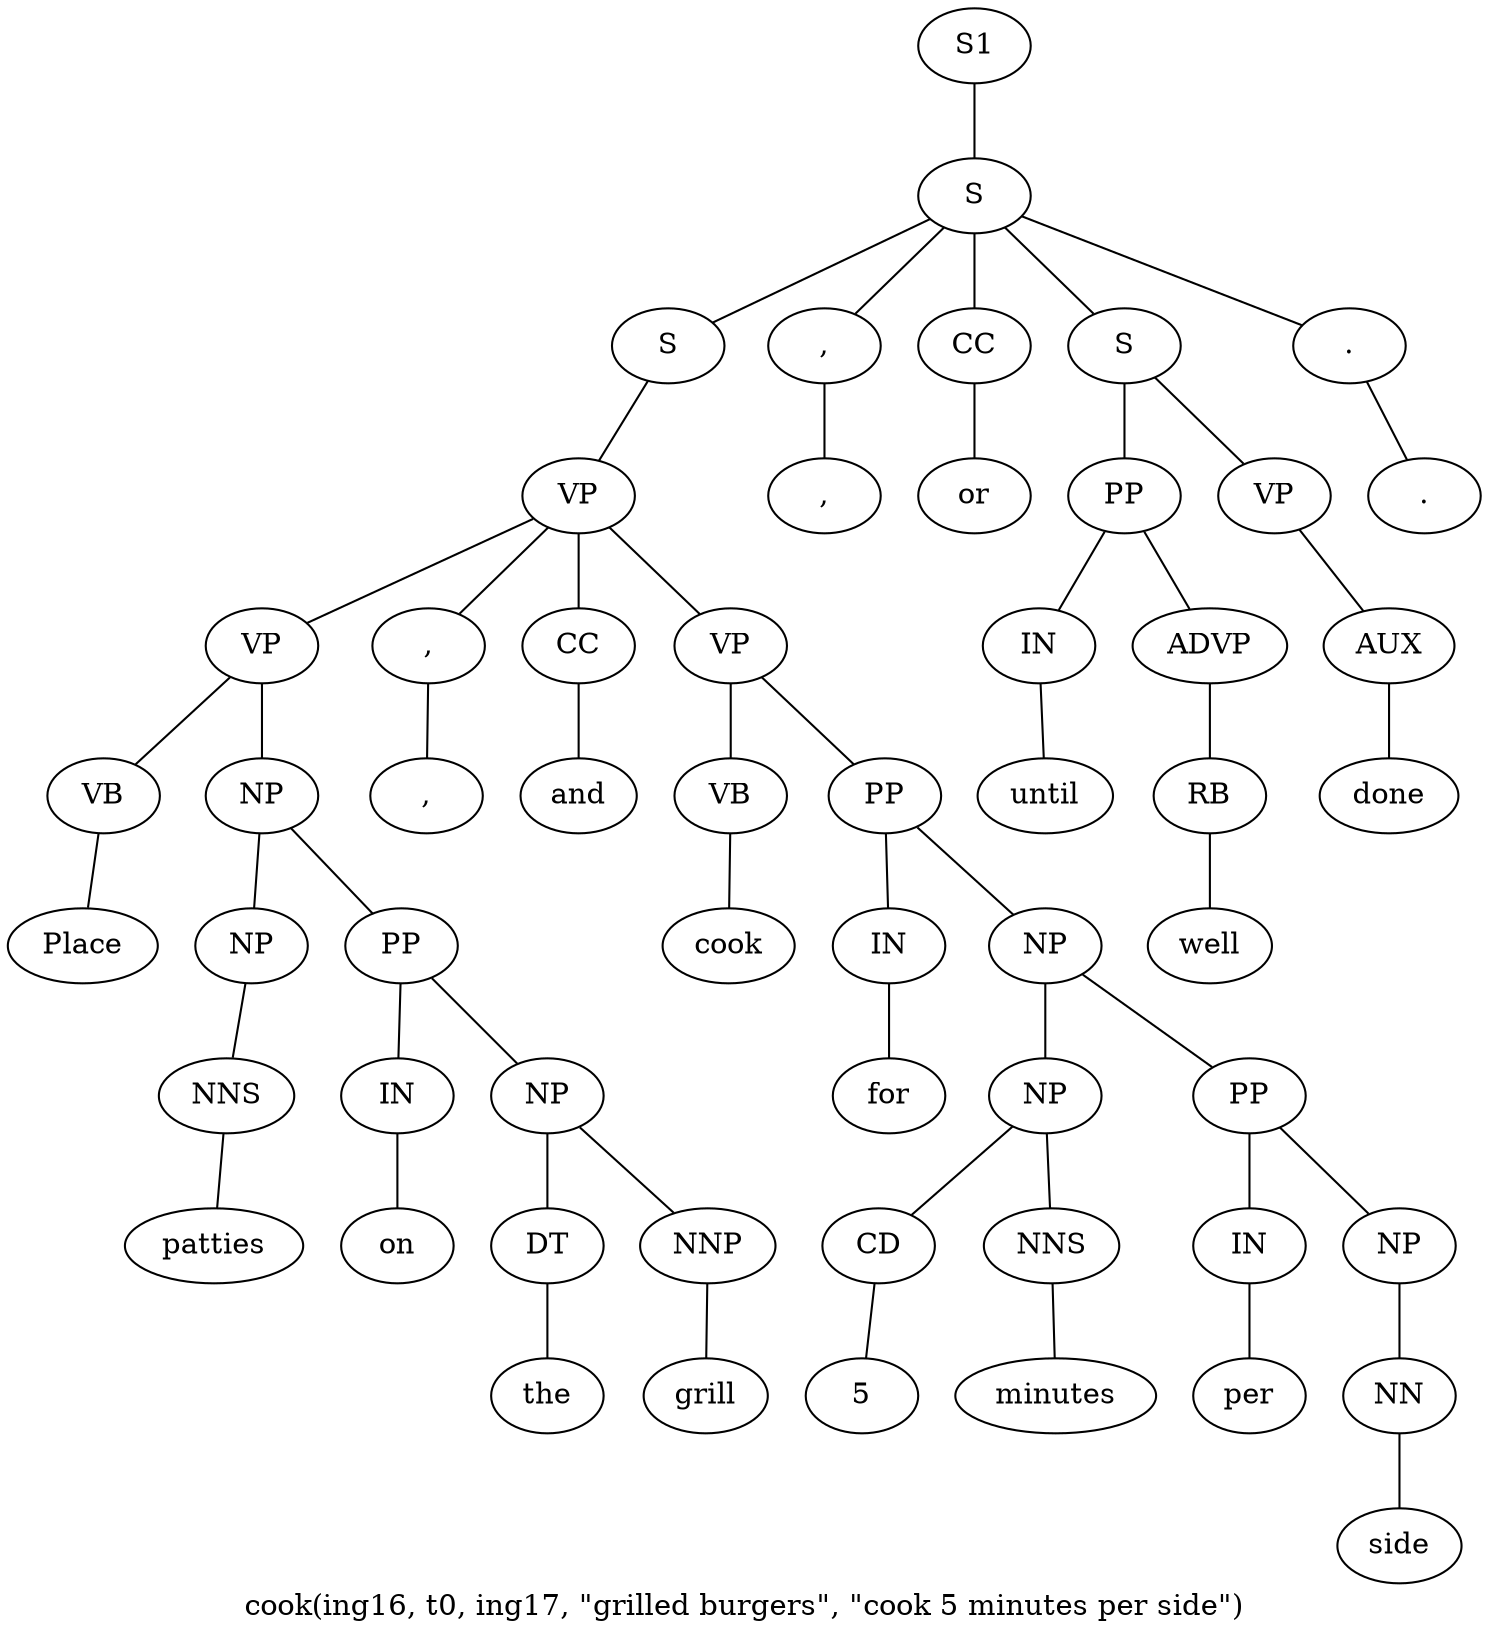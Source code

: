 graph SyntaxGraph {
	label = "cook(ing16, t0, ing17, \"grilled burgers\", \"cook 5 minutes per side\")";
	Node0 [label="S1"];
	Node1 [label="S"];
	Node2 [label="S"];
	Node3 [label="VP"];
	Node4 [label="VP"];
	Node5 [label="VB"];
	Node6 [label="Place"];
	Node7 [label="NP"];
	Node8 [label="NP"];
	Node9 [label="NNS"];
	Node10 [label="patties"];
	Node11 [label="PP"];
	Node12 [label="IN"];
	Node13 [label="on"];
	Node14 [label="NP"];
	Node15 [label="DT"];
	Node16 [label="the"];
	Node17 [label="NNP"];
	Node18 [label="grill"];
	Node19 [label=","];
	Node20 [label=","];
	Node21 [label="CC"];
	Node22 [label="and"];
	Node23 [label="VP"];
	Node24 [label="VB"];
	Node25 [label="cook"];
	Node26 [label="PP"];
	Node27 [label="IN"];
	Node28 [label="for"];
	Node29 [label="NP"];
	Node30 [label="NP"];
	Node31 [label="CD"];
	Node32 [label="5"];
	Node33 [label="NNS"];
	Node34 [label="minutes"];
	Node35 [label="PP"];
	Node36 [label="IN"];
	Node37 [label="per"];
	Node38 [label="NP"];
	Node39 [label="NN"];
	Node40 [label="side"];
	Node41 [label=","];
	Node42 [label=","];
	Node43 [label="CC"];
	Node44 [label="or"];
	Node45 [label="S"];
	Node46 [label="PP"];
	Node47 [label="IN"];
	Node48 [label="until"];
	Node49 [label="ADVP"];
	Node50 [label="RB"];
	Node51 [label="well"];
	Node52 [label="VP"];
	Node53 [label="AUX"];
	Node54 [label="done"];
	Node55 [label="."];
	Node56 [label="."];

	Node0 -- Node1;
	Node1 -- Node2;
	Node1 -- Node41;
	Node1 -- Node43;
	Node1 -- Node45;
	Node1 -- Node55;
	Node2 -- Node3;
	Node3 -- Node4;
	Node3 -- Node19;
	Node3 -- Node21;
	Node3 -- Node23;
	Node4 -- Node5;
	Node4 -- Node7;
	Node5 -- Node6;
	Node7 -- Node8;
	Node7 -- Node11;
	Node8 -- Node9;
	Node9 -- Node10;
	Node11 -- Node12;
	Node11 -- Node14;
	Node12 -- Node13;
	Node14 -- Node15;
	Node14 -- Node17;
	Node15 -- Node16;
	Node17 -- Node18;
	Node19 -- Node20;
	Node21 -- Node22;
	Node23 -- Node24;
	Node23 -- Node26;
	Node24 -- Node25;
	Node26 -- Node27;
	Node26 -- Node29;
	Node27 -- Node28;
	Node29 -- Node30;
	Node29 -- Node35;
	Node30 -- Node31;
	Node30 -- Node33;
	Node31 -- Node32;
	Node33 -- Node34;
	Node35 -- Node36;
	Node35 -- Node38;
	Node36 -- Node37;
	Node38 -- Node39;
	Node39 -- Node40;
	Node41 -- Node42;
	Node43 -- Node44;
	Node45 -- Node46;
	Node45 -- Node52;
	Node46 -- Node47;
	Node46 -- Node49;
	Node47 -- Node48;
	Node49 -- Node50;
	Node50 -- Node51;
	Node52 -- Node53;
	Node53 -- Node54;
	Node55 -- Node56;
}